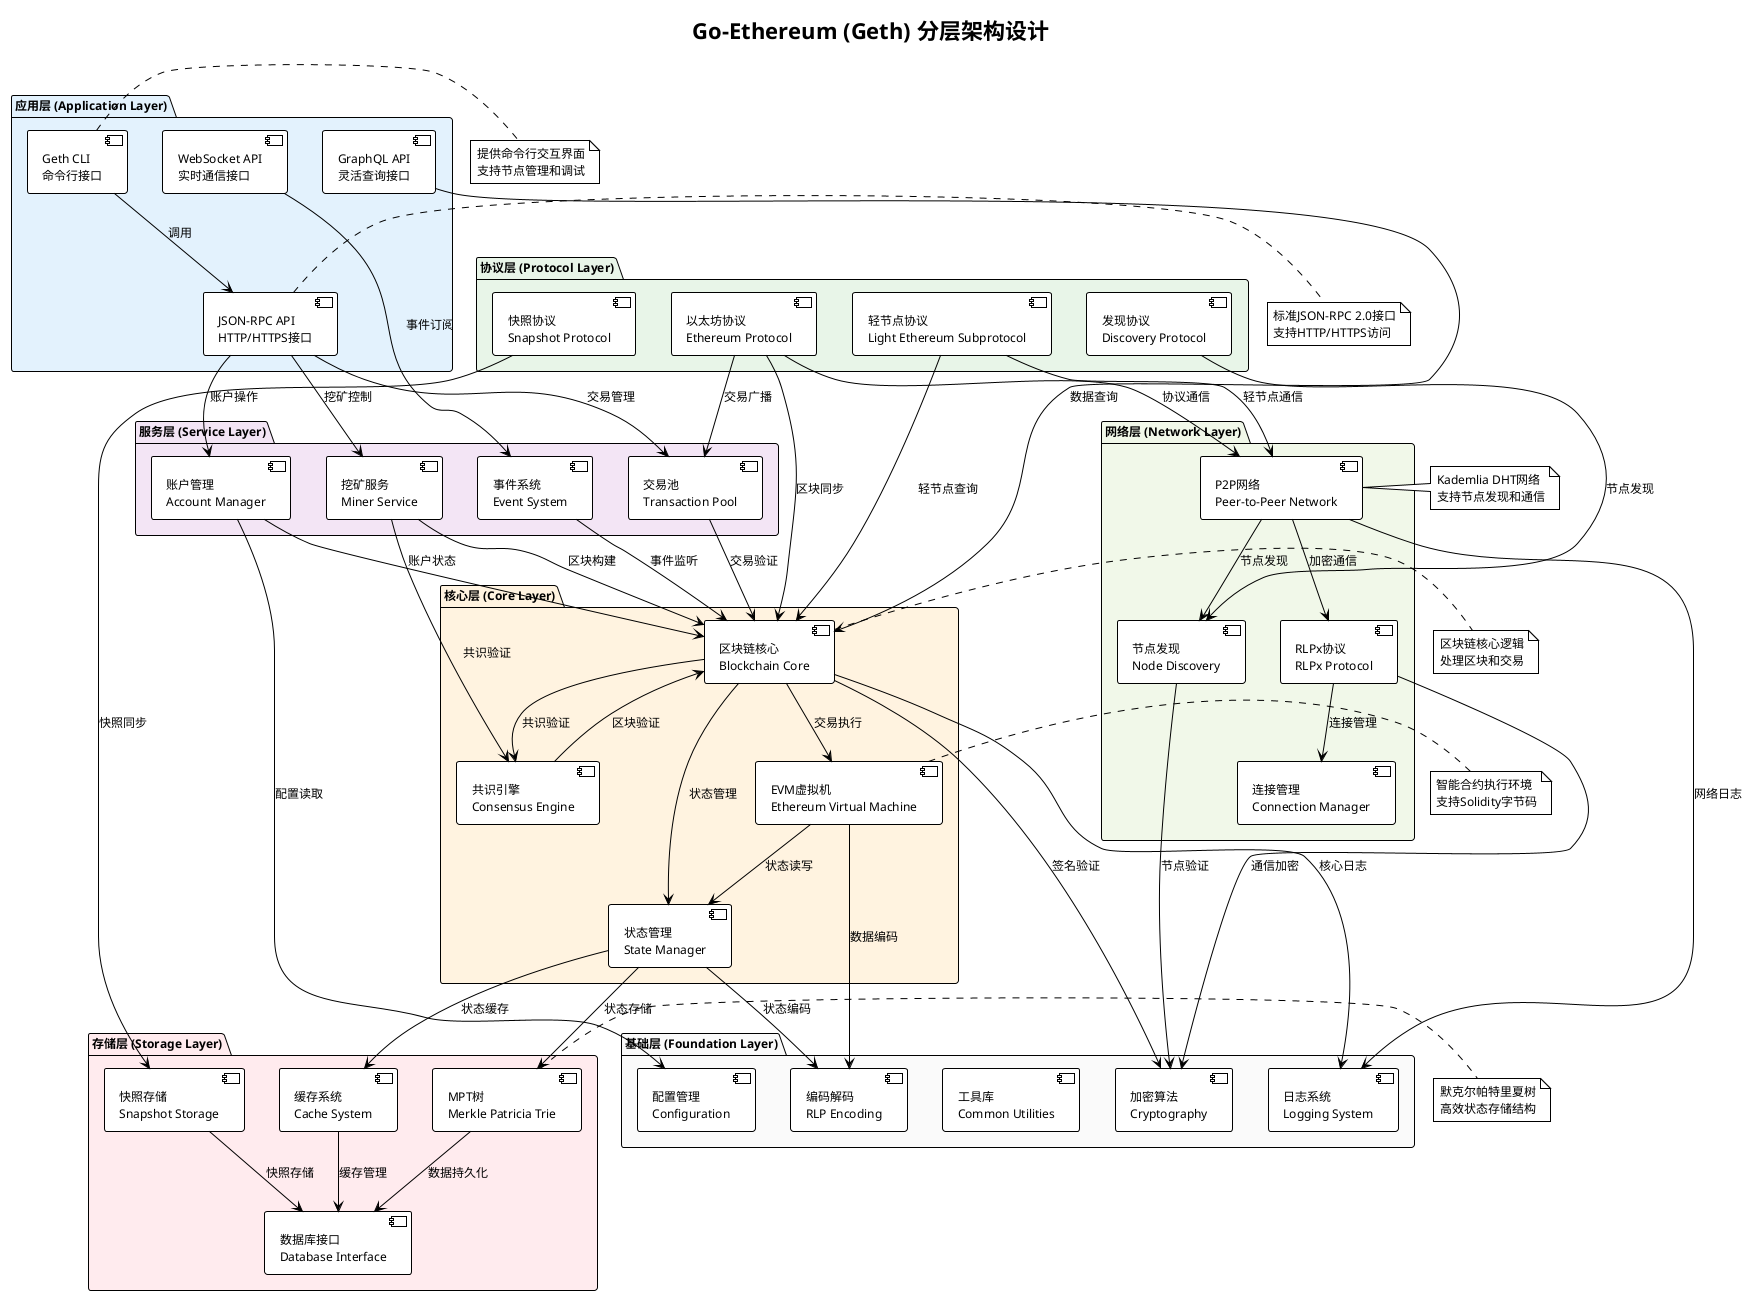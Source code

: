 @startuml Geth分层架构图
!theme plain
skinparam backgroundColor #FFFFFF
skinparam defaultFontName "Microsoft YaHei"
skinparam defaultFontSize 12

title Go-Ethereum (Geth) 分层架构设计

' 定义颜色
!define APP_COLOR #E3F2FD
!define SERVICE_COLOR #F3E5F5
!define PROTOCOL_COLOR #E8F5E8
!define CORE_COLOR #FFF3E0
!define STORAGE_COLOR #FFEBEE
!define NETWORK_COLOR #F1F8E9
!define FOUNDATION_COLOR #FAFAFA

package "应用层 (Application Layer)" APP_COLOR {
    [Geth CLI\n命令行接口] as cli
    [JSON-RPC API\nHTTP/HTTPS接口] as rpc
    [GraphQL API\n灵活查询接口] as graphql
    [WebSocket API\n实时通信接口] as ws
}

package "服务层 (Service Layer)" SERVICE_COLOR {
    [账户管理\nAccount Manager] as accounts
    [挖矿服务\nMiner Service] as miner
    [交易池\nTransaction Pool] as txpool
    [事件系统\nEvent System] as event
}

package "协议层 (Protocol Layer)" PROTOCOL_COLOR {
    [以太坊协议\nEthereum Protocol] as eth
    [轻节点协议\nLight Ethereum Subprotocol] as les
    [快照协议\nSnapshot Protocol] as snap
    [发现协议\nDiscovery Protocol] as discv5
}

package "核心层 (Core Layer)" CORE_COLOR {
    [区块链核心\nBlockchain Core] as core
    [EVM虚拟机\nEthereum Virtual Machine] as evm
    [状态管理\nState Manager] as state
    [共识引擎\nConsensus Engine] as consensus
}

package "存储层 (Storage Layer)" STORAGE_COLOR {
    [MPT树\nMerkle Patricia Trie] as trie
    [数据库接口\nDatabase Interface] as ethdb
    [快照存储\nSnapshot Storage] as snapshot
    [缓存系统\nCache System] as cache
}

package "网络层 (Network Layer)" NETWORK_COLOR {
    [P2P网络\nPeer-to-Peer Network] as p2p
    [节点发现\nNode Discovery] as discover
    [RLPx协议\nRLPx Protocol] as rlpx
    [连接管理\nConnection Manager] as connmgr
}

package "基础层 (Foundation Layer)" FOUNDATION_COLOR {
    [加密算法\nCryptography] as crypto
    [编码解码\nRLP Encoding] as rlp
    [工具库\nCommon Utilities] as common
    [日志系统\nLogging System] as log
    [配置管理\nConfiguration] as config
}

' 应用层连接
cli --> rpc : 调用
rpc --> accounts : 账户操作
rpc --> miner : 挖矿控制
rpc --> txpool : 交易管理
graphql --> core : 数据查询
ws --> event : 事件订阅

' 服务层连接
accounts --> core : 账户状态
miner --> core : 区块构建
miner --> consensus : 共识验证
txpool --> core : 交易验证
event --> core : 事件监听

' 协议层连接
eth --> core : 区块同步
eth --> txpool : 交易广播
les --> core : 轻节点查询
snap --> snapshot : 快照同步
discv5 --> discover : 节点发现

' 核心层连接
core --> evm : 交易执行
core --> state : 状态管理
core --> consensus : 共识验证
evm --> state : 状态读写
state --> trie : 状态存储
consensus --> core : 区块验证

' 存储层连接
trie --> ethdb : 数据持久化
snapshot --> ethdb : 快照存储
cache --> ethdb : 缓存管理
state --> cache : 状态缓存

' 网络层连接
eth --> p2p : 协议通信
les --> p2p : 轻节点通信
p2p --> rlpx : 加密通信
p2p --> discover : 节点发现
rlpx --> connmgr : 连接管理

' 基础层连接
discover --> crypto : 节点验证
rlpx --> crypto : 通信加密
core --> crypto : 签名验证
evm --> rlp : 数据编码
state --> rlp : 状态编码
p2p --> log : 网络日志
core --> log : 核心日志
accounts --> config : 配置读取

' 添加注释
note right of cli : 提供命令行交互界面\n支持节点管理和调试
note right of rpc : 标准JSON-RPC 2.0接口\n支持HTTP/HTTPS访问
note right of core : 区块链核心逻辑\n处理区块和交易
note right of evm : 智能合约执行环境\n支持Solidity字节码
note right of trie : 默克尔帕特里夏树\n高效状态存储结构
note right of p2p : Kademlia DHT网络\n支持节点发现和通信

@enduml